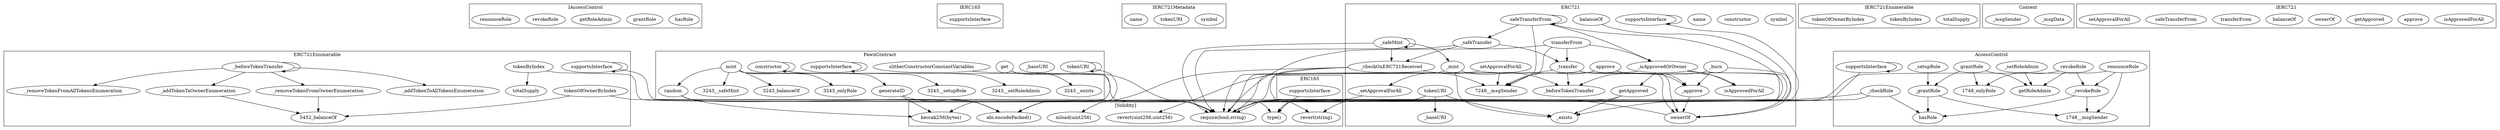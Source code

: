 strict digraph {
subgraph cluster_4580_IAccessControl {
label = "IAccessControl"
"4580_hasRole" [label="hasRole"]
"4580_grantRole" [label="grantRole"]
"4580_getRoleAdmin" [label="getRoleAdmin"]
"4580_revokeRole" [label="revokeRole"]
"4580_renounceRole" [label="renounceRole"]
}subgraph cluster_6180_IERC165 {
label = "IERC165"
"6180_supportsInterface" [label="supportsInterface"]
}subgraph cluster_7450_IERC721Metadata {
label = "IERC721Metadata"
"7450_symbol" [label="symbol"]
"7450_tokenURI" [label="tokenURI"]
"7450_name" [label="name"]
}subgraph cluster_5452_ERC721Enumerable {
label = "ERC721Enumerable"
"5452_tokenOfOwnerByIndex" [label="tokenOfOwnerByIndex"]
"5452_tokenByIndex" [label="tokenByIndex"]
"5452_totalSupply" [label="totalSupply"]
"5452__beforeTokenTransfer" [label="_beforeTokenTransfer"]
"5452__addTokenToAllTokensEnumeration" [label="_addTokenToAllTokensEnumeration"]
"5452__removeTokenFromAllTokensEnumeration" [label="_removeTokenFromAllTokensEnumeration"]
"5452_supportsInterface" [label="supportsInterface"]
"5452__addTokenToOwnerEnumeration" [label="_addTokenToOwnerEnumeration"]
"5452__removeTokenFromOwnerEnumeration" [label="_removeTokenFromOwnerEnumeration"]
"5452_tokenOfOwnerByIndex" -> "5452_balanceOf"
"5452__beforeTokenTransfer" -> "5452__removeTokenFromOwnerEnumeration"
"5452__beforeTokenTransfer" -> "5452__removeTokenFromAllTokensEnumeration"
"5452__beforeTokenTransfer" -> "5452__beforeTokenTransfer"
"5452__removeTokenFromOwnerEnumeration" -> "5452_balanceOf"
"5452__beforeTokenTransfer" -> "5452__addTokenToOwnerEnumeration"
"5452__beforeTokenTransfer" -> "5452__addTokenToAllTokensEnumeration"
"5452_tokenByIndex" -> "5452_totalSupply"
"5452_supportsInterface" -> "5452_supportsInterface"
"5452__addTokenToOwnerEnumeration" -> "5452_balanceOf"
}subgraph cluster_3243_PawnContract {
label = "PawnContract"
"3243_slitherConstructorConstantVariables" [label="slitherConstructorConstantVariables"]
"3243_generateID" [label="generateID"]
"3243__baseURI" [label="_baseURI"]
"3243_constructor" [label="constructor"]
"3243_get" [label="get"]
"3243_supportsInterface" [label="supportsInterface"]
"3243_random" [label="random"]
"3243_tokenURI" [label="tokenURI"]
"3243_mint" [label="mint"]
"3243_supportsInterface" -> "3243_supportsInterface"
"3243_constructor" -> "3243__setupRole"
"3243_constructor" -> "3243_constructor"
"3243_mint" -> "3243_generateID"
"3243_mint" -> "3243__safeMint"
"3243_mint" -> "3243_random"
"3243_constructor" -> "3243__setRoleAdmin"
"3243_get" -> "3243__exists"
"3243_mint" -> "3243_balanceOf"
"3243_tokenURI" -> "3243_tokenURI"
"3243_mint" -> "3243_onlyRole"
}subgraph cluster_7279_IERC721Enumerable {
label = "IERC721Enumerable"
"7279_totalSupply" [label="totalSupply"]
"7279_tokenByIndex" [label="tokenByIndex"]
"7279_tokenOfOwnerByIndex" [label="tokenOfOwnerByIndex"]
}subgraph cluster_7248_ERC721 {
label = "ERC721"
"7248_symbol" [label="symbol"]
"7248_getApproved" [label="getApproved"]
"7248_constructor" [label="constructor"]
"7248__checkOnERC721Received" [label="_checkOnERC721Received"]
"7248_name" [label="name"]
"7248_setApprovalForAll" [label="setApprovalForAll"]
"7248__baseURI" [label="_baseURI"]
"7248_safeTransferFrom" [label="safeTransferFrom"]
"7248_tokenURI" [label="tokenURI"]
"7248__beforeTokenTransfer" [label="_beforeTokenTransfer"]
"7248__transfer" [label="_transfer"]
"7248__burn" [label="_burn"]
"7248_ownerOf" [label="ownerOf"]
"7248_supportsInterface" [label="supportsInterface"]
"7248__exists" [label="_exists"]
"7248_approve" [label="approve"]
"7248__safeMint" [label="_safeMint"]
"7248_isApprovedForAll" [label="isApprovedForAll"]
"7248__approve" [label="_approve"]
"7248_transferFrom" [label="transferFrom"]
"7248__isApprovedOrOwner" [label="_isApprovedOrOwner"]
"7248__mint" [label="_mint"]
"7248__safeTransfer" [label="_safeTransfer"]
"7248__setApprovalForAll" [label="_setApprovalForAll"]
"7248_balanceOf" [label="balanceOf"]
"7248_safeTransferFrom" -> "7248__msgSender"
"7248_approve" -> "7248__approve"
"7248__approve" -> "7248_ownerOf"
"7248_approve" -> "7248_isApprovedForAll"
"7248_transferFrom" -> "7248__msgSender"
"7248__transfer" -> "7248__beforeTokenTransfer"
"7248_transferFrom" -> "7248__isApprovedOrOwner"
"7248__burn" -> "7248__beforeTokenTransfer"
"7248__safeTransfer" -> "7248__checkOnERC721Received"
"7248_safeTransferFrom" -> "7248__isApprovedOrOwner"
"7248_getApproved" -> "7248__exists"
"7248__isApprovedOrOwner" -> "7248_isApprovedForAll"
"7248__burn" -> "7248__approve"
"7248__isApprovedOrOwner" -> "7248_getApproved"
"7248_setApprovalForAll" -> "7248__setApprovalForAll"
"7248_tokenURI" -> "7248__baseURI"
"7248_tokenURI" -> "7248__exists"
"7248__safeMint" -> "7248__mint"
"7248__mint" -> "7248__beforeTokenTransfer"
"7248_approve" -> "7248_ownerOf"
"7248_setApprovalForAll" -> "7248__msgSender"
"7248_safeTransferFrom" -> "7248__safeTransfer"
"7248__safeMint" -> "7248__safeMint"
"7248__checkOnERC721Received" -> "7248__msgSender"
"7248__isApprovedOrOwner" -> "7248__exists"
"7248__burn" -> "7248_ownerOf"
"7248_transferFrom" -> "7248__transfer"
"7248__transfer" -> "7248_ownerOf"
"7248_safeTransferFrom" -> "7248_safeTransferFrom"
"7248__transfer" -> "7248__approve"
"7248__isApprovedOrOwner" -> "7248_ownerOf"
"7248_approve" -> "7248__msgSender"
"7248__safeTransfer" -> "7248__transfer"
"7248_supportsInterface" -> "7248_supportsInterface"
"7248__safeMint" -> "7248__checkOnERC721Received"
"7248__mint" -> "7248__exists"
}subgraph cluster_1748_AccessControl {
label = "AccessControl"
"1748_grantRole" [label="grantRole"]
"1748__grantRole" [label="_grantRole"]
"1748_renounceRole" [label="renounceRole"]
"1748_getRoleAdmin" [label="getRoleAdmin"]
"1748_hasRole" [label="hasRole"]
"1748_revokeRole" [label="revokeRole"]
"1748__revokeRole" [label="_revokeRole"]
"1748_supportsInterface" [label="supportsInterface"]
"1748__setRoleAdmin" [label="_setRoleAdmin"]
"1748__setupRole" [label="_setupRole"]
"1748__checkRole" [label="_checkRole"]
"1748__grantRole" -> "1748_hasRole"
"1748_supportsInterface" -> "1748_supportsInterface"
"1748_revokeRole" -> "1748__revokeRole"
"1748_renounceRole" -> "1748__msgSender"
"1748_renounceRole" -> "1748__revokeRole"
"1748_grantRole" -> "1748__grantRole"
"1748__setupRole" -> "1748__grantRole"
"1748__grantRole" -> "1748__msgSender"
"1748__revokeRole" -> "1748_hasRole"
"1748_revokeRole" -> "1748_getRoleAdmin"
"1748__setRoleAdmin" -> "1748_getRoleAdmin"
"1748__revokeRole" -> "1748__msgSender"
"1748_revokeRole" -> "1748_onlyRole"
"1748_grantRole" -> "1748_onlyRole"
"1748_grantRole" -> "1748_getRoleAdmin"
"1748__checkRole" -> "1748_hasRole"
}subgraph cluster_4602_Context {
label = "Context"
"4602__msgData" [label="_msgData"]
"4602__msgSender" [label="_msgSender"]
}subgraph cluster_4829_ERC165 {
label = "ERC165"
"4829_supportsInterface" [label="supportsInterface"]
}subgraph cluster_7423_IERC721 {
label = "IERC721"
"7423_isApprovedForAll" [label="isApprovedForAll"]
"7423_approve" [label="approve"]
"7423_getApproved" [label="getApproved"]
"7423_ownerOf" [label="ownerOf"]
"7423_balanceOf" [label="balanceOf"]
"7423_transferFrom" [label="transferFrom"]
"7423_safeTransferFrom" [label="safeTransferFrom"]
"7423_setApprovalForAll" [label="setApprovalForAll"]
}subgraph cluster_solidity {
label = "[Solidity]"
"revert(string)" 
"abi.encodePacked()" 
"type()" 
"require(bool,string)" 
"keccak256(bytes)" 
"mload(uint256)" 
"revert(uint256,uint256)" 
"4829_supportsInterface" -> "type()"
"7248_supportsInterface" -> "type()"
"3243_random" -> "keccak256(bytes)"
"1748__checkRole" -> "abi.encodePacked()"
"3243_generateID" -> "keccak256(bytes)"
"7248__setApprovalForAll" -> "require(bool,string)"
"5452_tokenOfOwnerByIndex" -> "require(bool,string)"
"7248_balanceOf" -> "require(bool,string)"
"7248_safeTransferFrom" -> "require(bool,string)"
"7248_getApproved" -> "require(bool,string)"
"7248__checkOnERC721Received" -> "mload(uint256)"
"3243_get" -> "require(bool,string)"
"1748__checkRole" -> "revert(string)"
"7248_approve" -> "require(bool,string)"
"7248_ownerOf" -> "require(bool,string)"
"7248_transferFrom" -> "require(bool,string)"
"3243_tokenURI" -> "abi.encodePacked()"
"1748_supportsInterface" -> "type()"
"5452_tokenByIndex" -> "require(bool,string)"
"7248__checkOnERC721Received" -> "revert(uint256,uint256)"
"7248__transfer" -> "require(bool,string)"
"3243_mint" -> "require(bool,string)"
"7248__mint" -> "require(bool,string)"
"7248__safeTransfer" -> "require(bool,string)"
"7248_tokenURI" -> "require(bool,string)"
"3243_slitherConstructorConstantVariables" -> "keccak256(bytes)"
"7248_tokenURI" -> "abi.encodePacked()"
"7248__isApprovedOrOwner" -> "require(bool,string)"
"5452_supportsInterface" -> "type()"
"3243_random" -> "abi.encodePacked()"
"7248__checkOnERC721Received" -> "revert(string)"
"7248__safeMint" -> "require(bool,string)"
"1748_renounceRole" -> "require(bool,string)"
"3243_generateID" -> "abi.encodePacked()"
}
}